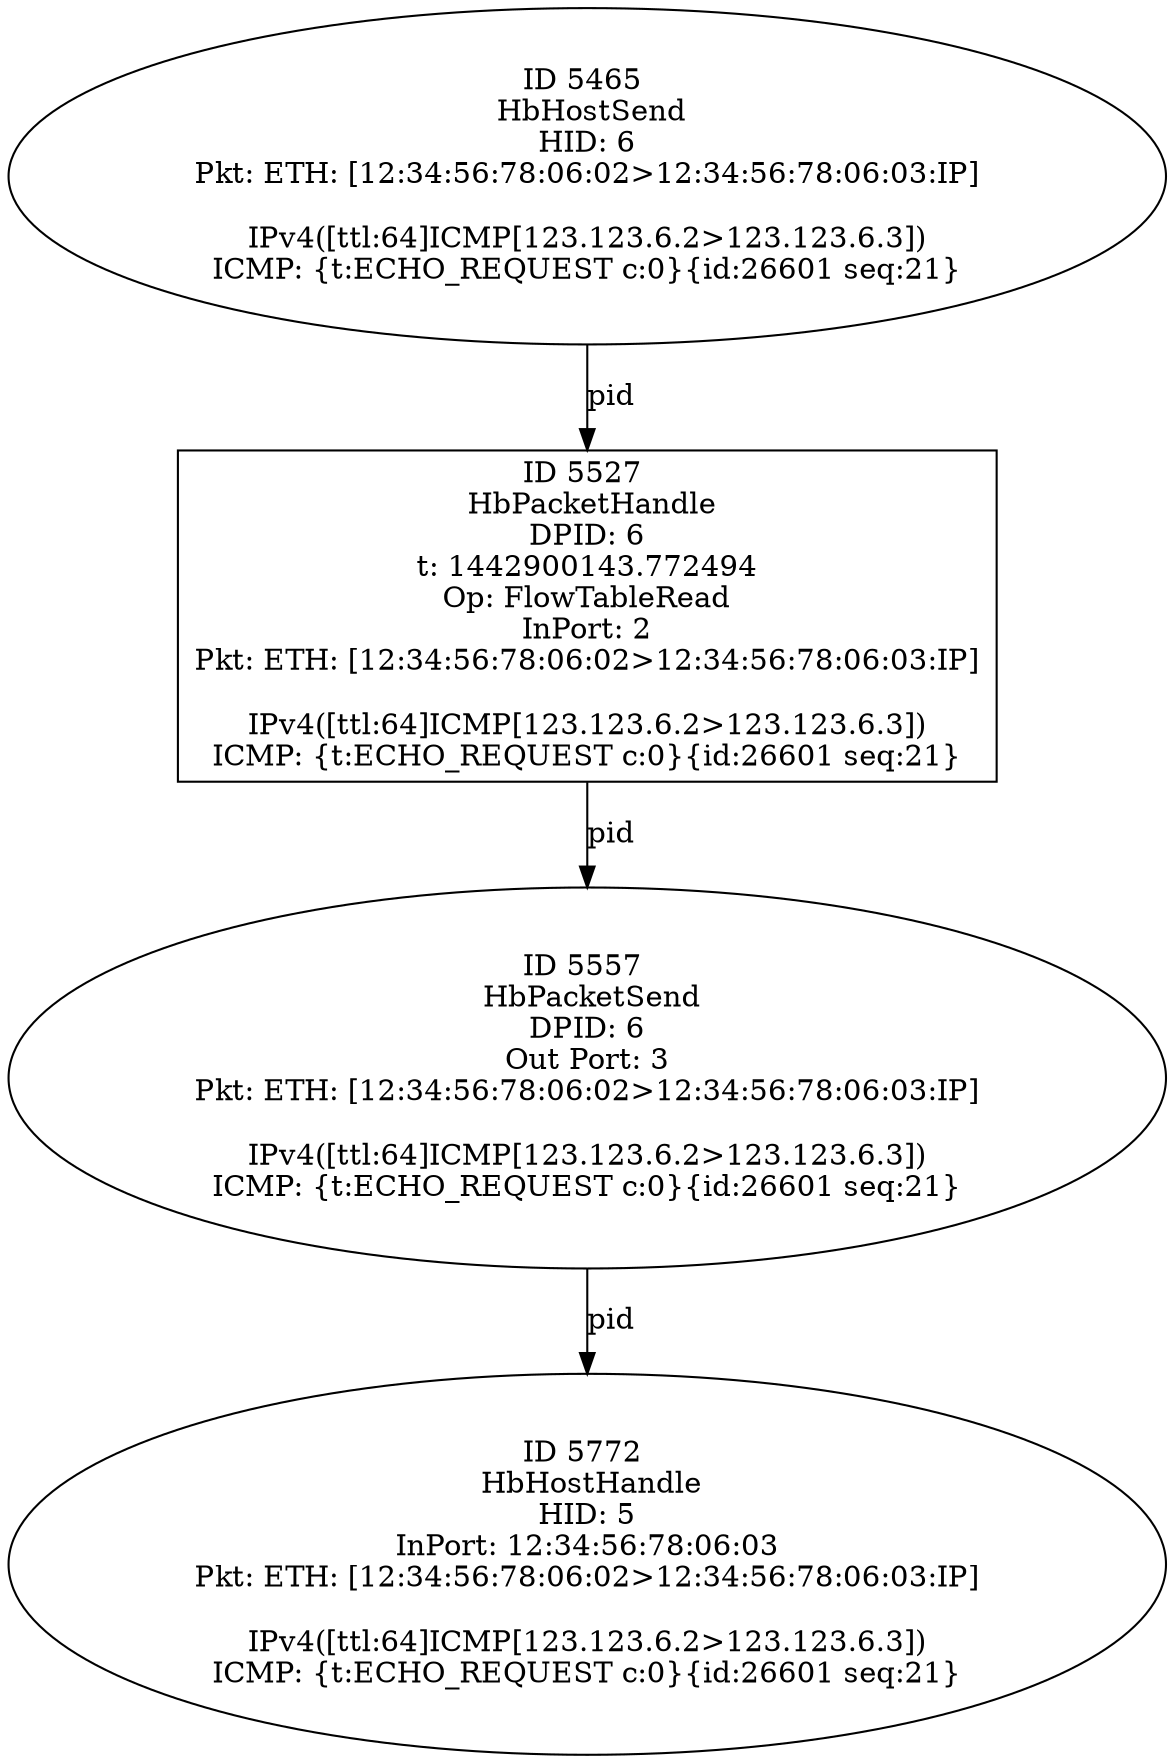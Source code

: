 strict digraph G {
5465 [shape=oval, event=<hb_events.HbHostSend object at 0x108ec2d10>, label="ID 5465 
 HbHostSend
HID: 6
Pkt: ETH: [12:34:56:78:06:02>12:34:56:78:06:03:IP]

IPv4([ttl:64]ICMP[123.123.6.2>123.123.6.3])
ICMP: {t:ECHO_REQUEST c:0}{id:26601 seq:21}"];
5772 [shape=oval, event=<hb_events.HbHostHandle object at 0x109115650>, label="ID 5772 
 HbHostHandle
HID: 5
InPort: 12:34:56:78:06:03
Pkt: ETH: [12:34:56:78:06:02>12:34:56:78:06:03:IP]

IPv4([ttl:64]ICMP[123.123.6.2>123.123.6.3])
ICMP: {t:ECHO_REQUEST c:0}{id:26601 seq:21}"];
5557 [shape=oval, event=<hb_events.HbPacketSend object at 0x108f69a10>, label="ID 5557 
 HbPacketSend
DPID: 6
Out Port: 3
Pkt: ETH: [12:34:56:78:06:02>12:34:56:78:06:03:IP]

IPv4([ttl:64]ICMP[123.123.6.2>123.123.6.3])
ICMP: {t:ECHO_REQUEST c:0}{id:26601 seq:21}"];
5527 [shape=box, event=<hb_events.HbPacketHandle object at 0x108f695d0>, label="ID 5527 
 HbPacketHandle
DPID: 6
t: 1442900143.772494
Op: FlowTableRead
InPort: 2
Pkt: ETH: [12:34:56:78:06:02>12:34:56:78:06:03:IP]

IPv4([ttl:64]ICMP[123.123.6.2>123.123.6.3])
ICMP: {t:ECHO_REQUEST c:0}{id:26601 seq:21}"];
5465 -> 5527  [rel=pid, label=pid];
5557 -> 5772  [rel=pid, label=pid];
5527 -> 5557  [rel=pid, label=pid];
}
